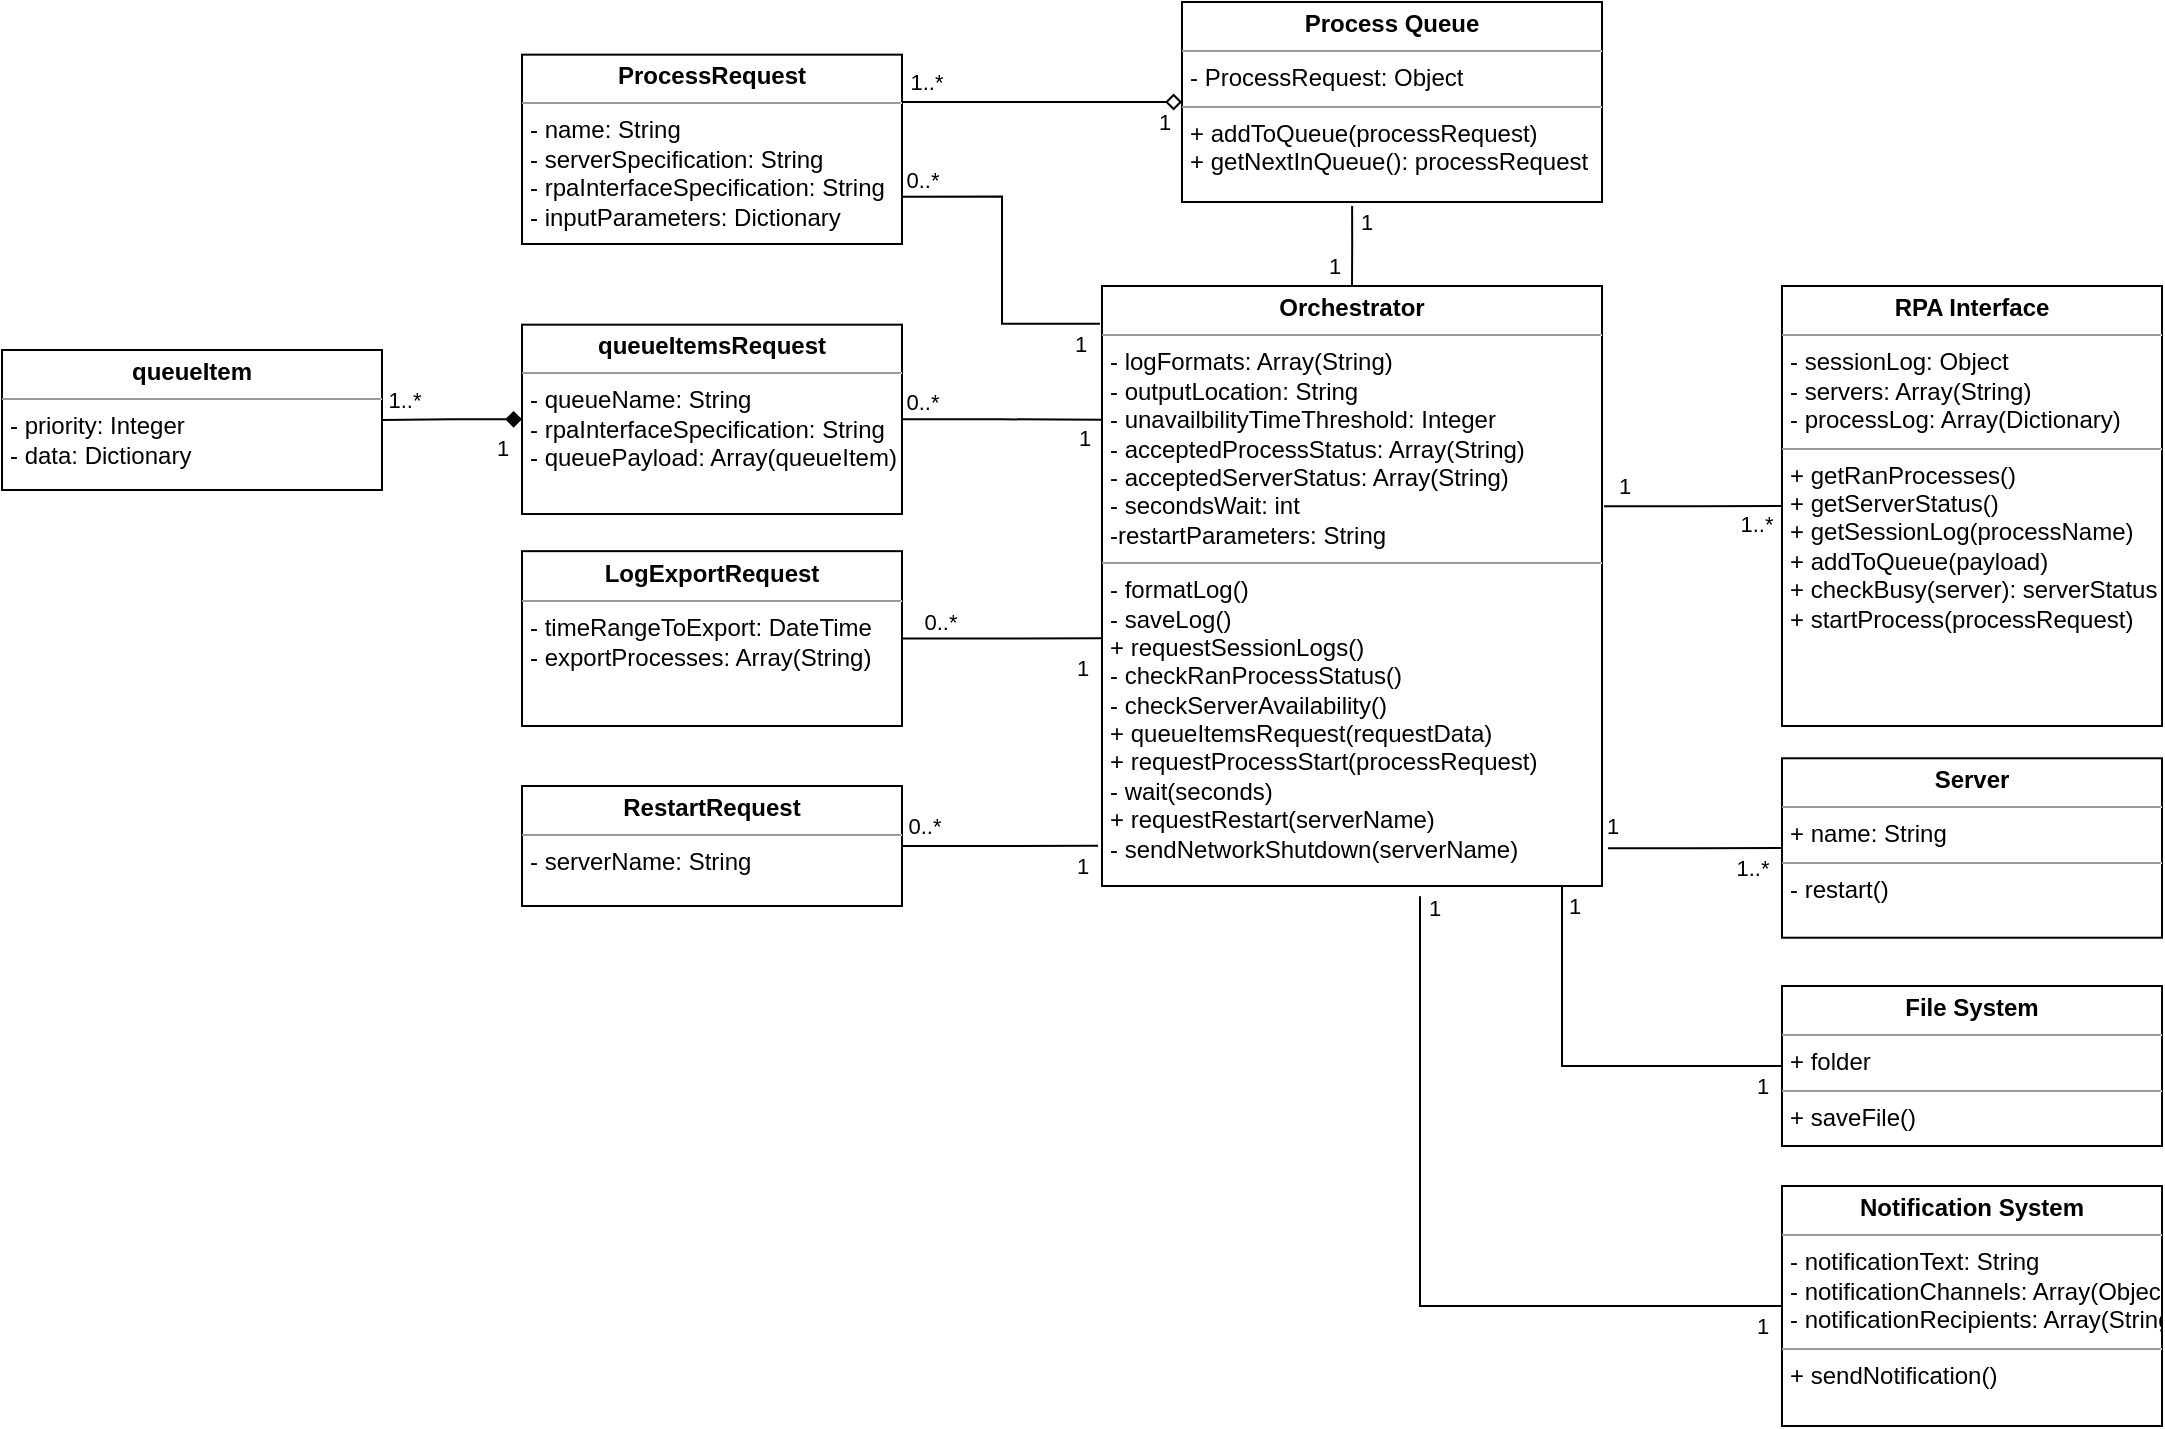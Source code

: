 <mxfile version="24.2.5" type="device">
  <diagram name="Page-1" id="c4acf3e9-155e-7222-9cf6-157b1a14988f">
    <mxGraphModel dx="2010" dy="1139" grid="1" gridSize="10" guides="1" tooltips="1" connect="1" arrows="1" fold="1" page="1" pageScale="1" pageWidth="850" pageHeight="1100" background="none" math="0" shadow="0">
      <root>
        <mxCell id="0" />
        <mxCell id="1" parent="0" />
        <mxCell id="0Jw_0pqef54ksfQyoP_c-3" value="" style="edgeStyle=orthogonalEdgeStyle;rounded=0;orthogonalLoop=1;jettySize=auto;html=1;endArrow=diamond;endFill=0;startArrow=none;startFill=0;entryX=0;entryY=0.5;entryDx=0;entryDy=0;endSize=6;startSize=12;exitX=1;exitY=0.25;exitDx=0;exitDy=0;" parent="1" source="5d2195bd80daf111-18" target="0Jw_0pqef54ksfQyoP_c-13" edge="1">
          <mxGeometry relative="1" as="geometry" />
        </mxCell>
        <mxCell id="WLs7GbNyF3fnMFnim6RR-1" value="1..*" style="edgeLabel;html=1;align=center;verticalAlign=middle;resizable=0;points=[];" parent="0Jw_0pqef54ksfQyoP_c-3" vertex="1" connectable="0">
          <mxGeometry x="-0.51" y="2" relative="1" as="geometry">
            <mxPoint x="-23" y="-8" as="offset" />
          </mxGeometry>
        </mxCell>
        <mxCell id="WLs7GbNyF3fnMFnim6RR-2" value="1" style="edgeLabel;html=1;align=center;verticalAlign=middle;resizable=0;points=[];" parent="0Jw_0pqef54ksfQyoP_c-3" vertex="1" connectable="0">
          <mxGeometry x="0.161" y="-1" relative="1" as="geometry">
            <mxPoint x="49" y="9" as="offset" />
          </mxGeometry>
        </mxCell>
        <mxCell id="0Jw_0pqef54ksfQyoP_c-5" style="edgeStyle=orthogonalEdgeStyle;rounded=0;orthogonalLoop=1;jettySize=auto;html=1;endArrow=none;endFill=0;exitX=1;exitY=0.75;exitDx=0;exitDy=0;entryX=-0.004;entryY=0.063;entryDx=0;entryDy=0;entryPerimeter=0;" parent="1" source="5d2195bd80daf111-18" target="0Jw_0pqef54ksfQyoP_c-1" edge="1">
          <mxGeometry relative="1" as="geometry">
            <mxPoint x="330" y="130" as="sourcePoint" />
            <mxPoint x="330" y="100" as="targetPoint" />
          </mxGeometry>
        </mxCell>
        <mxCell id="WLs7GbNyF3fnMFnim6RR-5" value="0..*" style="edgeLabel;html=1;align=center;verticalAlign=middle;resizable=0;points=[];" parent="0Jw_0pqef54ksfQyoP_c-5" vertex="1" connectable="0">
          <mxGeometry x="-0.25" y="-4" relative="1" as="geometry">
            <mxPoint x="-36" y="-20" as="offset" />
          </mxGeometry>
        </mxCell>
        <mxCell id="WLs7GbNyF3fnMFnim6RR-6" value="1" style="edgeLabel;html=1;align=center;verticalAlign=middle;resizable=0;points=[];" parent="0Jw_0pqef54ksfQyoP_c-5" vertex="1" connectable="0">
          <mxGeometry x="0.55" relative="1" as="geometry">
            <mxPoint x="26" y="10" as="offset" />
          </mxGeometry>
        </mxCell>
        <mxCell id="5d2195bd80daf111-18" value="&lt;p style=&quot;margin:0px;margin-top:4px;text-align:center;&quot;&gt;&lt;b style=&quot;&quot;&gt;ProcessRequest&lt;/b&gt;&lt;/p&gt;&lt;hr size=&quot;1&quot;&gt;&lt;p style=&quot;margin:0px;margin-left:4px;&quot;&gt;- name: String&lt;br&gt;- serverSpecification: String&lt;/p&gt;&lt;p style=&quot;margin:0px;margin-left:4px;&quot;&gt;- rpaInterfaceSpecification: String&lt;/p&gt;&lt;p style=&quot;margin:0px;margin-left:4px;&quot;&gt;- inputParameters: Dictionary&lt;/p&gt;" style="verticalAlign=top;align=left;overflow=fill;fontSize=12;fontFamily=Helvetica;html=1;rounded=0;shadow=0;comic=0;labelBackgroundColor=none;strokeWidth=1" parent="1" vertex="1">
          <mxGeometry x="90" y="204.33" width="190" height="94.67" as="geometry" />
        </mxCell>
        <mxCell id="0Jw_0pqef54ksfQyoP_c-11" style="edgeStyle=orthogonalEdgeStyle;rounded=0;orthogonalLoop=1;jettySize=auto;html=1;entryX=0;entryY=0.5;entryDx=0;entryDy=0;endArrow=none;endFill=0;exitX=1.004;exitY=0.367;exitDx=0;exitDy=0;exitPerimeter=0;" parent="1" source="0Jw_0pqef54ksfQyoP_c-1" target="0Jw_0pqef54ksfQyoP_c-9" edge="1">
          <mxGeometry relative="1" as="geometry" />
        </mxCell>
        <mxCell id="WLs7GbNyF3fnMFnim6RR-7" value="1" style="edgeLabel;html=1;align=center;verticalAlign=middle;resizable=0;points=[];" parent="0Jw_0pqef54ksfQyoP_c-11" vertex="1" connectable="0">
          <mxGeometry x="-0.102" y="-2" relative="1" as="geometry">
            <mxPoint x="-30" y="-12" as="offset" />
          </mxGeometry>
        </mxCell>
        <mxCell id="WLs7GbNyF3fnMFnim6RR-8" value="1..*" style="edgeLabel;html=1;align=center;verticalAlign=middle;resizable=0;points=[];" parent="0Jw_0pqef54ksfQyoP_c-11" vertex="1" connectable="0">
          <mxGeometry x="0.534" y="-1" relative="1" as="geometry">
            <mxPoint x="7" y="8" as="offset" />
          </mxGeometry>
        </mxCell>
        <mxCell id="0Jw_0pqef54ksfQyoP_c-1" value="&lt;p style=&quot;margin:0px;margin-top:4px;text-align:center;&quot;&gt;&lt;b&gt;Orchestrator&lt;/b&gt;&lt;/p&gt;&lt;hr size=&quot;1&quot;&gt;&lt;p style=&quot;margin: 0px 0px 0px 4px;&quot;&gt;&lt;span style=&quot;background-color: initial;&quot;&gt;- logFormats: Array(String)&lt;/span&gt;&lt;/p&gt;&lt;p style=&quot;margin: 0px 0px 0px 4px;&quot;&gt;&lt;span style=&quot;background-color: initial;&quot;&gt;- outputLocation: String&lt;/span&gt;&lt;/p&gt;&lt;p style=&quot;margin: 0px 0px 0px 4px;&quot;&gt;- unavailbilityTimeThreshold: Integer&lt;/p&gt;&lt;p style=&quot;margin: 0px 0px 0px 4px;&quot;&gt;- acceptedProcessStatus: Array(String)&lt;/p&gt;&lt;p style=&quot;margin: 0px 0px 0px 4px;&quot;&gt;- acceptedServerStatus: Array(String)&lt;/p&gt;&lt;p style=&quot;margin:0px;margin-left:4px;&quot;&gt;- secondsWait: int&lt;/p&gt;&lt;p style=&quot;margin:0px;margin-left:4px;&quot;&gt;-restartParameters: String&lt;br&gt;&lt;/p&gt;&lt;hr size=&quot;1&quot;&gt;&lt;p style=&quot;margin: 0px 0px 0px 4px;&quot;&gt;- formatLog()&lt;/p&gt;&lt;p style=&quot;margin: 0px 0px 0px 4px;&quot;&gt;- saveLog()&lt;/p&gt;&lt;p style=&quot;margin: 0px 0px 0px 4px;&quot;&gt;+ requestSessionLogs()&lt;/p&gt;&lt;p style=&quot;margin: 0px 0px 0px 4px;&quot;&gt;- checkRanProcessStatus()&lt;/p&gt;&lt;p style=&quot;margin: 0px 0px 0px 4px;&quot;&gt;- checkServerAvailability()&lt;/p&gt;&lt;p style=&quot;margin:0px;margin-left:4px;&quot;&gt;+ queueItemsRequest(requestData)&lt;span style=&quot;background-color: initial;&quot;&gt;&lt;br&gt;&lt;/span&gt;&lt;/p&gt;&lt;p style=&quot;margin:0px;margin-left:4px;&quot;&gt;&lt;span style=&quot;background-color: initial;&quot;&gt;+ requestProcessStart(processRequest)&lt;/span&gt;&lt;br&gt;&lt;/p&gt;&lt;p style=&quot;margin:0px;margin-left:4px;&quot;&gt;- wait(seconds)&lt;/p&gt;&lt;p style=&quot;margin: 0px 0px 0px 4px;&quot;&gt;+ requestRestart(serverName)&lt;/p&gt;&lt;p style=&quot;margin: 0px 0px 0px 4px;&quot;&gt;- sendNetworkShutdown(serverName)&lt;/p&gt;" style="verticalAlign=top;align=left;overflow=fill;fontSize=12;fontFamily=Helvetica;html=1;rounded=0;shadow=0;comic=0;labelBackgroundColor=none;strokeWidth=1" parent="1" vertex="1">
          <mxGeometry x="380" y="320" width="250" height="300" as="geometry" />
        </mxCell>
        <mxCell id="0Jw_0pqef54ksfQyoP_c-4" style="edgeStyle=orthogonalEdgeStyle;rounded=0;orthogonalLoop=1;jettySize=auto;html=1;startArrow=none;startFill=0;endArrow=none;endFill=0;exitX=0.405;exitY=1.02;exitDx=0;exitDy=0;exitPerimeter=0;" parent="1" source="0Jw_0pqef54ksfQyoP_c-13" target="0Jw_0pqef54ksfQyoP_c-1" edge="1">
          <mxGeometry relative="1" as="geometry">
            <mxPoint x="660" y="260" as="sourcePoint" />
          </mxGeometry>
        </mxCell>
        <mxCell id="0Jw_0pqef54ksfQyoP_c-21" value="1" style="edgeLabel;html=1;align=center;verticalAlign=middle;resizable=0;points=[];" parent="0Jw_0pqef54ksfQyoP_c-4" vertex="1" connectable="0">
          <mxGeometry x="-0.955" relative="1" as="geometry">
            <mxPoint x="7" y="7" as="offset" />
          </mxGeometry>
        </mxCell>
        <mxCell id="0Jw_0pqef54ksfQyoP_c-22" value="1" style="edgeLabel;html=1;align=center;verticalAlign=middle;resizable=0;points=[];" parent="0Jw_0pqef54ksfQyoP_c-4" vertex="1" connectable="0">
          <mxGeometry x="0.937" y="-1" relative="1" as="geometry">
            <mxPoint x="-8" y="-9" as="offset" />
          </mxGeometry>
        </mxCell>
        <mxCell id="0Jw_0pqef54ksfQyoP_c-9" value="&lt;p style=&quot;margin:0px;margin-top:4px;text-align:center;&quot;&gt;&lt;b&gt;RPA Interface&lt;/b&gt;&lt;/p&gt;&lt;hr size=&quot;1&quot;&gt;&lt;p style=&quot;margin:0px;margin-left:4px;&quot;&gt;- sessionLog: Object&lt;/p&gt;&lt;p style=&quot;margin: 0px 0px 0px 4px;&quot;&gt;- servers: Array(String)&lt;/p&gt;&lt;p style=&quot;margin: 0px 0px 0px 4px;&quot;&gt;- processLog: Array(Dictionary)&lt;/p&gt;&lt;hr size=&quot;1&quot;&gt;&lt;p style=&quot;margin: 0px 0px 0px 4px;&quot;&gt;+ getRanProcesses()&lt;/p&gt;&lt;p style=&quot;margin: 0px 0px 0px 4px;&quot;&gt;+ getServerStatus()&lt;br&gt;&lt;/p&gt;&lt;p style=&quot;margin: 0px 0px 0px 4px;&quot;&gt;+ getSessionLog(processName)&lt;/p&gt;&lt;p style=&quot;margin:0px;margin-left:4px;&quot;&gt;+ addToQueue(payload)&lt;br&gt;&lt;/p&gt;&lt;p style=&quot;margin:0px;margin-left:4px;&quot;&gt;+ checkBusy(server): serverStatus&lt;br&gt;+ startProcess(processRequest)&lt;/p&gt;&lt;p style=&quot;margin:0px;margin-left:4px;&quot;&gt;&lt;br&gt;&lt;/p&gt;" style="verticalAlign=top;align=left;overflow=fill;fontSize=12;fontFamily=Helvetica;html=1;rounded=0;shadow=0;comic=0;labelBackgroundColor=none;strokeWidth=1" parent="1" vertex="1">
          <mxGeometry x="720" y="320" width="190" height="220" as="geometry" />
        </mxCell>
        <mxCell id="0Jw_0pqef54ksfQyoP_c-13" value="&lt;p style=&quot;margin:0px;margin-top:4px;text-align:center;&quot;&gt;&lt;b&gt;Process Queue&lt;/b&gt;&lt;/p&gt;&lt;hr size=&quot;1&quot;&gt;&lt;p style=&quot;margin:0px;margin-left:4px;&quot;&gt;- ProcessRequest: Object&lt;br&gt;&lt;/p&gt;&lt;hr size=&quot;1&quot;&gt;&lt;p style=&quot;margin:0px;margin-left:4px;&quot;&gt;+ addToQueue(processRequest)&lt;br&gt;+ getNextInQueue(): processRequest&lt;/p&gt;" style="verticalAlign=top;align=left;overflow=fill;fontSize=12;fontFamily=Helvetica;html=1;rounded=0;shadow=0;comic=0;labelBackgroundColor=none;strokeWidth=1" parent="1" vertex="1">
          <mxGeometry x="420" y="178" width="210" height="100" as="geometry" />
        </mxCell>
        <mxCell id="SS-AKuUX755WTo_eNvc2-1" style="edgeStyle=orthogonalEdgeStyle;rounded=0;orthogonalLoop=1;jettySize=auto;html=1;endArrow=none;endFill=0;entryX=0;entryY=0.223;entryDx=0;entryDy=0;entryPerimeter=0;" edge="1" parent="1" source="SS-AKuUX755WTo_eNvc2-7" target="0Jw_0pqef54ksfQyoP_c-1">
          <mxGeometry relative="1" as="geometry">
            <mxPoint x="370" y="360" as="targetPoint" />
          </mxGeometry>
        </mxCell>
        <mxCell id="SS-AKuUX755WTo_eNvc2-2" value="0..*" style="edgeLabel;html=1;align=center;verticalAlign=middle;resizable=0;points=[];" vertex="1" connectable="0" parent="SS-AKuUX755WTo_eNvc2-1">
          <mxGeometry x="-0.25" y="-4" relative="1" as="geometry">
            <mxPoint x="-28" y="-13" as="offset" />
          </mxGeometry>
        </mxCell>
        <mxCell id="SS-AKuUX755WTo_eNvc2-3" value="1" style="edgeLabel;html=1;align=center;verticalAlign=middle;resizable=0;points=[];" vertex="1" connectable="0" parent="SS-AKuUX755WTo_eNvc2-1">
          <mxGeometry x="0.55" relative="1" as="geometry">
            <mxPoint x="13" y="9" as="offset" />
          </mxGeometry>
        </mxCell>
        <mxCell id="SS-AKuUX755WTo_eNvc2-4" style="edgeStyle=orthogonalEdgeStyle;rounded=0;orthogonalLoop=1;jettySize=auto;html=1;entryX=1;entryY=0.5;entryDx=0;entryDy=0;endArrow=none;endFill=0;startArrow=diamond;startFill=1;" edge="1" parent="1" source="SS-AKuUX755WTo_eNvc2-7" target="SS-AKuUX755WTo_eNvc2-12">
          <mxGeometry relative="1" as="geometry" />
        </mxCell>
        <mxCell id="SS-AKuUX755WTo_eNvc2-5" value="1" style="edgeLabel;html=1;align=center;verticalAlign=middle;resizable=0;points=[];" vertex="1" connectable="0" parent="SS-AKuUX755WTo_eNvc2-4">
          <mxGeometry x="-0.258" y="-2" relative="1" as="geometry">
            <mxPoint x="16" y="16" as="offset" />
          </mxGeometry>
        </mxCell>
        <mxCell id="SS-AKuUX755WTo_eNvc2-6" value="1..*" style="edgeLabel;html=1;align=center;verticalAlign=middle;resizable=0;points=[];" vertex="1" connectable="0" parent="SS-AKuUX755WTo_eNvc2-4">
          <mxGeometry x="0.419" y="1" relative="1" as="geometry">
            <mxPoint x="-10" y="-11" as="offset" />
          </mxGeometry>
        </mxCell>
        <mxCell id="SS-AKuUX755WTo_eNvc2-7" value="&lt;p style=&quot;margin:0px;margin-top:4px;text-align:center;&quot;&gt;&lt;b&gt;queueItemsRequest&lt;/b&gt;&lt;/p&gt;&lt;hr size=&quot;1&quot;&gt;&lt;p style=&quot;margin:0px;margin-left:4px;&quot;&gt;- queueName: String&lt;br&gt;&lt;/p&gt;&lt;p style=&quot;margin:0px;margin-left:4px;&quot;&gt;- rpaInterfaceSpecification: String&lt;/p&gt;&lt;p style=&quot;margin:0px;margin-left:4px;&quot;&gt;- queuePayload: Array(queueItem)&lt;/p&gt;" style="verticalAlign=top;align=left;overflow=fill;fontSize=12;fontFamily=Helvetica;html=1;rounded=0;shadow=0;comic=0;labelBackgroundColor=none;strokeWidth=1" vertex="1" parent="1">
          <mxGeometry x="90" y="339.34" width="190" height="94.67" as="geometry" />
        </mxCell>
        <mxCell id="SS-AKuUX755WTo_eNvc2-12" value="&lt;p style=&quot;margin:0px;margin-top:4px;text-align:center;&quot;&gt;&lt;b&gt;queueItem&lt;/b&gt;&lt;/p&gt;&lt;hr size=&quot;1&quot;&gt;&lt;p style=&quot;margin:0px;margin-left:4px;&quot;&gt;- priority: Integer&lt;/p&gt;&lt;p style=&quot;margin:0px;margin-left:4px;&quot;&gt;- data: Dictionary&lt;/p&gt;" style="verticalAlign=top;align=left;overflow=fill;fontSize=12;fontFamily=Helvetica;html=1;rounded=0;shadow=0;comic=0;labelBackgroundColor=none;strokeWidth=1" vertex="1" parent="1">
          <mxGeometry x="-170" y="352.0" width="190" height="70" as="geometry" />
        </mxCell>
        <mxCell id="SS-AKuUX755WTo_eNvc2-18" style="edgeStyle=orthogonalEdgeStyle;rounded=0;orthogonalLoop=1;jettySize=auto;html=1;entryX=0.92;entryY=1;entryDx=0;entryDy=0;endArrow=none;endFill=0;entryPerimeter=0;" edge="1" parent="1" source="SS-AKuUX755WTo_eNvc2-21" target="0Jw_0pqef54ksfQyoP_c-1">
          <mxGeometry relative="1" as="geometry">
            <mxPoint x="300" y="711.66" as="targetPoint" />
          </mxGeometry>
        </mxCell>
        <mxCell id="SS-AKuUX755WTo_eNvc2-19" value="1" style="edgeLabel;html=1;align=center;verticalAlign=middle;resizable=0;points=[];" vertex="1" connectable="0" parent="SS-AKuUX755WTo_eNvc2-18">
          <mxGeometry x="0.19" y="4" relative="1" as="geometry">
            <mxPoint x="10" y="-71" as="offset" />
          </mxGeometry>
        </mxCell>
        <mxCell id="SS-AKuUX755WTo_eNvc2-20" value="1" style="edgeLabel;html=1;align=center;verticalAlign=middle;resizable=0;points=[];" vertex="1" connectable="0" parent="SS-AKuUX755WTo_eNvc2-18">
          <mxGeometry x="-0.268" relative="1" as="geometry">
            <mxPoint x="63" y="10" as="offset" />
          </mxGeometry>
        </mxCell>
        <mxCell id="SS-AKuUX755WTo_eNvc2-21" value="&lt;p style=&quot;margin:0px;margin-top:4px;text-align:center;&quot;&gt;&lt;b&gt;File System&lt;/b&gt;&lt;/p&gt;&lt;hr size=&quot;1&quot;&gt;&lt;p style=&quot;margin:0px;margin-left:4px;&quot;&gt;+ folder&lt;/p&gt;&lt;hr size=&quot;1&quot;&gt;&lt;p style=&quot;margin:0px;margin-left:4px;&quot;&gt;+ saveFile()&lt;/p&gt;" style="verticalAlign=top;align=left;overflow=fill;fontSize=12;fontFamily=Helvetica;html=1;rounded=0;shadow=0;comic=0;labelBackgroundColor=none;strokeWidth=1" vertex="1" parent="1">
          <mxGeometry x="720" y="670" width="190" height="80" as="geometry" />
        </mxCell>
        <mxCell id="SS-AKuUX755WTo_eNvc2-22" style="edgeStyle=orthogonalEdgeStyle;rounded=0;orthogonalLoop=1;jettySize=auto;html=1;entryX=0;entryY=0.587;entryDx=0;entryDy=0;endArrow=none;endFill=0;entryPerimeter=0;" edge="1" parent="1" source="SS-AKuUX755WTo_eNvc2-25" target="0Jw_0pqef54ksfQyoP_c-1">
          <mxGeometry relative="1" as="geometry">
            <mxPoint x="175" y="650.83" as="targetPoint" />
          </mxGeometry>
        </mxCell>
        <mxCell id="SS-AKuUX755WTo_eNvc2-23" value="1" style="edgeLabel;html=1;align=center;verticalAlign=middle;resizable=0;points=[];" vertex="1" connectable="0" parent="SS-AKuUX755WTo_eNvc2-22">
          <mxGeometry x="-0.051" y="1" relative="1" as="geometry">
            <mxPoint x="42" y="15" as="offset" />
          </mxGeometry>
        </mxCell>
        <mxCell id="SS-AKuUX755WTo_eNvc2-24" value="0..*" style="edgeLabel;html=1;align=center;verticalAlign=middle;resizable=0;points=[];" vertex="1" connectable="0" parent="SS-AKuUX755WTo_eNvc2-22">
          <mxGeometry x="-0.576" y="-1" relative="1" as="geometry">
            <mxPoint x="-2" y="-10" as="offset" />
          </mxGeometry>
        </mxCell>
        <mxCell id="SS-AKuUX755WTo_eNvc2-25" value="&lt;p style=&quot;margin:0px;margin-top:4px;text-align:center;&quot;&gt;&lt;b style=&quot;&quot;&gt;LogExportRequest&lt;/b&gt;&lt;/p&gt;&lt;hr size=&quot;1&quot;&gt;&lt;p style=&quot;margin:0px;margin-left:4px;&quot;&gt;- timeRangeToExport: DateTime&lt;/p&gt;&lt;p style=&quot;margin:0px;margin-left:4px;&quot;&gt;- exportProcesses: Array(String)&lt;/p&gt;&lt;p style=&quot;margin:0px;margin-left:4px;&quot;&gt;&lt;br&gt;&lt;/p&gt;" style="verticalAlign=top;align=left;overflow=fill;fontSize=12;fontFamily=Helvetica;html=1;rounded=0;shadow=0;comic=0;labelBackgroundColor=none;strokeWidth=1" vertex="1" parent="1">
          <mxGeometry x="90" y="452.58" width="190" height="87.42" as="geometry" />
        </mxCell>
        <mxCell id="SS-AKuUX755WTo_eNvc2-30" style="edgeStyle=orthogonalEdgeStyle;rounded=0;orthogonalLoop=1;jettySize=auto;html=1;entryX=0.636;entryY=1.017;entryDx=0;entryDy=0;endArrow=none;endFill=0;entryPerimeter=0;exitX=0;exitY=0.5;exitDx=0;exitDy=0;" edge="1" parent="1" source="SS-AKuUX755WTo_eNvc2-33" target="0Jw_0pqef54ksfQyoP_c-1">
          <mxGeometry relative="1" as="geometry">
            <mxPoint x="705" y="728.34" as="targetPoint" />
          </mxGeometry>
        </mxCell>
        <mxCell id="SS-AKuUX755WTo_eNvc2-31" value="1" style="edgeLabel;html=1;align=center;verticalAlign=middle;resizable=0;points=[];" vertex="1" connectable="0" parent="SS-AKuUX755WTo_eNvc2-30">
          <mxGeometry x="0.19" y="4" relative="1" as="geometry">
            <mxPoint x="11" y="-151" as="offset" />
          </mxGeometry>
        </mxCell>
        <mxCell id="SS-AKuUX755WTo_eNvc2-32" value="1" style="edgeLabel;html=1;align=center;verticalAlign=middle;resizable=0;points=[];" vertex="1" connectable="0" parent="SS-AKuUX755WTo_eNvc2-30">
          <mxGeometry x="-0.268" relative="1" as="geometry">
            <mxPoint x="131" y="10" as="offset" />
          </mxGeometry>
        </mxCell>
        <mxCell id="SS-AKuUX755WTo_eNvc2-33" value="&lt;p style=&quot;margin:0px;margin-top:4px;text-align:center;&quot;&gt;&lt;b&gt;Notification System&lt;/b&gt;&lt;/p&gt;&lt;hr size=&quot;1&quot;&gt;&lt;p style=&quot;margin:0px;margin-left:4px;&quot;&gt;- notificationText: String&lt;/p&gt;&lt;p style=&quot;margin:0px;margin-left:4px;&quot;&gt;- notificationChannels: Array(Object)&lt;/p&gt;&lt;p style=&quot;margin:0px;margin-left:4px;&quot;&gt;- notificationRecipients: Array(String)&lt;/p&gt;&lt;hr size=&quot;1&quot;&gt;&lt;p style=&quot;margin:0px;margin-left:4px;&quot;&gt;+ sendNotification()&lt;/p&gt;" style="verticalAlign=top;align=left;overflow=fill;fontSize=12;fontFamily=Helvetica;html=1;rounded=0;shadow=0;comic=0;labelBackgroundColor=none;strokeWidth=1" vertex="1" parent="1">
          <mxGeometry x="720" y="770" width="190" height="120" as="geometry" />
        </mxCell>
        <mxCell id="SS-AKuUX755WTo_eNvc2-37" style="edgeStyle=orthogonalEdgeStyle;rounded=0;orthogonalLoop=1;jettySize=auto;html=1;entryX=0;entryY=0.5;entryDx=0;entryDy=0;endArrow=none;endFill=0;exitX=1.012;exitY=0.937;exitDx=0;exitDy=0;exitPerimeter=0;" edge="1" parent="1" source="0Jw_0pqef54ksfQyoP_c-1" target="SS-AKuUX755WTo_eNvc2-41">
          <mxGeometry relative="1" as="geometry">
            <mxPoint x="640" y="600" as="sourcePoint" />
          </mxGeometry>
        </mxCell>
        <mxCell id="SS-AKuUX755WTo_eNvc2-38" value="1" style="edgeLabel;html=1;align=center;verticalAlign=middle;resizable=0;points=[];" vertex="1" connectable="0" parent="SS-AKuUX755WTo_eNvc2-37">
          <mxGeometry x="-0.102" y="-2" relative="1" as="geometry">
            <mxPoint x="-37" y="-13" as="offset" />
          </mxGeometry>
        </mxCell>
        <mxCell id="SS-AKuUX755WTo_eNvc2-39" value="1..*" style="edgeLabel;html=1;align=center;verticalAlign=middle;resizable=0;points=[];" vertex="1" connectable="0" parent="SS-AKuUX755WTo_eNvc2-37">
          <mxGeometry x="0.534" y="-1" relative="1" as="geometry">
            <mxPoint x="5" y="9" as="offset" />
          </mxGeometry>
        </mxCell>
        <mxCell id="SS-AKuUX755WTo_eNvc2-41" value="&lt;p style=&quot;margin:0px;margin-top:4px;text-align:center;&quot;&gt;&lt;b&gt;Server&lt;/b&gt;&lt;/p&gt;&lt;hr size=&quot;1&quot;&gt;&lt;p style=&quot;margin:0px;margin-left:4px;&quot;&gt;+ name: String&lt;/p&gt;&lt;hr size=&quot;1&quot;&gt;&lt;p style=&quot;margin:0px;margin-left:4px;&quot;&gt;- restart()&lt;/p&gt;" style="verticalAlign=top;align=left;overflow=fill;fontSize=12;fontFamily=Helvetica;html=1;rounded=0;shadow=0;comic=0;labelBackgroundColor=none;strokeWidth=1" vertex="1" parent="1">
          <mxGeometry x="720" y="556.14" width="190" height="89.72" as="geometry" />
        </mxCell>
        <mxCell id="SS-AKuUX755WTo_eNvc2-42" style="edgeStyle=orthogonalEdgeStyle;rounded=0;orthogonalLoop=1;jettySize=auto;html=1;entryX=-0.008;entryY=0.933;entryDx=0;entryDy=0;endArrow=none;endFill=0;entryPerimeter=0;" edge="1" parent="1" source="SS-AKuUX755WTo_eNvc2-45" target="0Jw_0pqef54ksfQyoP_c-1">
          <mxGeometry relative="1" as="geometry">
            <mxPoint x="320" y="888.33" as="targetPoint" />
          </mxGeometry>
        </mxCell>
        <mxCell id="SS-AKuUX755WTo_eNvc2-43" value="0..*" style="edgeLabel;html=1;align=center;verticalAlign=middle;resizable=0;points=[];" vertex="1" connectable="0" parent="SS-AKuUX755WTo_eNvc2-42">
          <mxGeometry x="-0.36" relative="1" as="geometry">
            <mxPoint x="-21" y="-10" as="offset" />
          </mxGeometry>
        </mxCell>
        <mxCell id="SS-AKuUX755WTo_eNvc2-44" value="1" style="edgeLabel;html=1;align=center;verticalAlign=middle;resizable=0;points=[];" vertex="1" connectable="0" parent="SS-AKuUX755WTo_eNvc2-42">
          <mxGeometry x="0.28" y="-1" relative="1" as="geometry">
            <mxPoint x="27" y="9" as="offset" />
          </mxGeometry>
        </mxCell>
        <mxCell id="SS-AKuUX755WTo_eNvc2-45" value="&lt;p style=&quot;margin:0px;margin-top:4px;text-align:center;&quot;&gt;&lt;b style=&quot;&quot;&gt;RestartRequest&lt;/b&gt;&lt;/p&gt;&lt;hr size=&quot;1&quot;&gt;&lt;p style=&quot;margin:0px;margin-left:4px;&quot;&gt;- serverName: String&lt;/p&gt;&lt;p style=&quot;margin:0px;margin-left:4px;&quot;&gt;&lt;br&gt;&lt;/p&gt;" style="verticalAlign=top;align=left;overflow=fill;fontSize=12;fontFamily=Helvetica;html=1;rounded=0;shadow=0;comic=0;labelBackgroundColor=none;strokeWidth=1" vertex="1" parent="1">
          <mxGeometry x="90" y="570.0" width="190" height="60" as="geometry" />
        </mxCell>
      </root>
    </mxGraphModel>
  </diagram>
</mxfile>
